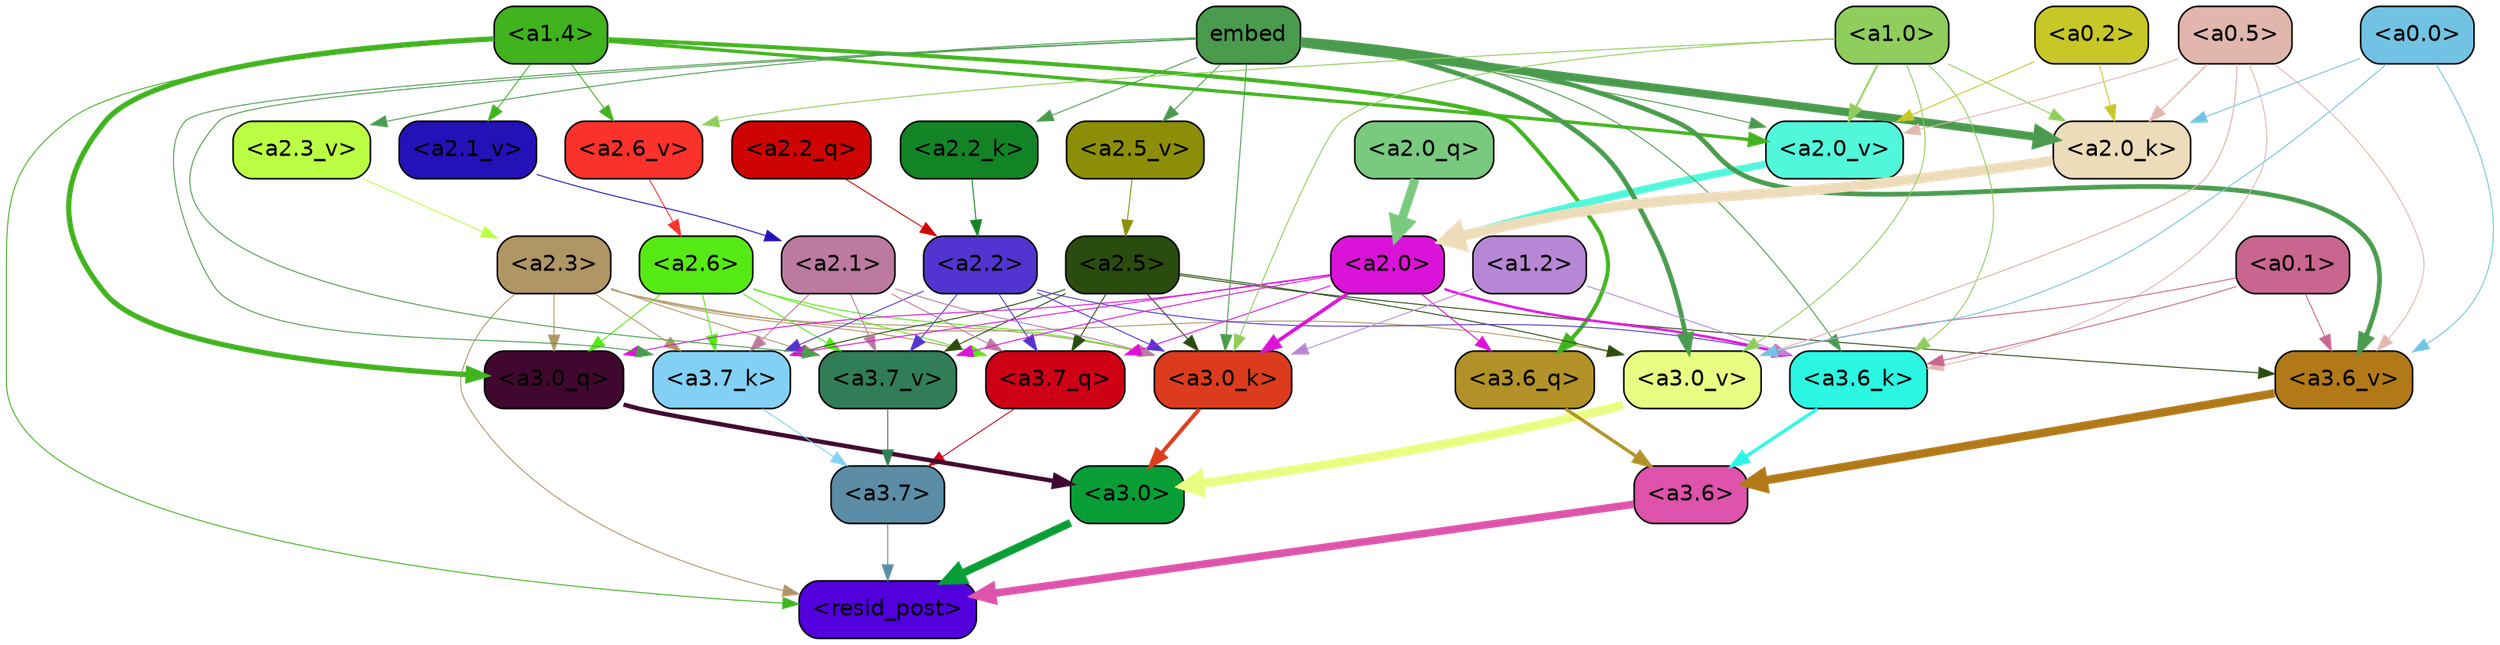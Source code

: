 strict digraph "" {
	graph [bgcolor=transparent,
		layout=dot,
		overlap=false,
		splines=true
	];
	"<a3.7>"	[color=black,
		fillcolor="#5b8da6",
		fontname=Helvetica,
		shape=box,
		style="filled, rounded"];
	"<resid_post>"	[color=black,
		fillcolor="#5200dc",
		fontname=Helvetica,
		shape=box,
		style="filled, rounded"];
	"<a3.7>" -> "<resid_post>"	[color="#5b8da6",
		penwidth=0.6];
	"<a3.6>"	[color=black,
		fillcolor="#de53ab",
		fontname=Helvetica,
		shape=box,
		style="filled, rounded"];
	"<a3.6>" -> "<resid_post>"	[color="#de53ab",
		penwidth=4.753257989883423];
	"<a3.0>"	[color=black,
		fillcolor="#089e35",
		fontname=Helvetica,
		shape=box,
		style="filled, rounded"];
	"<a3.0>" -> "<resid_post>"	[color="#089e35",
		penwidth=4.90053927898407];
	"<a2.3>"	[color=black,
		fillcolor="#b09565",
		fontname=Helvetica,
		shape=box,
		style="filled, rounded"];
	"<a2.3>" -> "<resid_post>"	[color="#b09565",
		penwidth=0.6];
	"<a3.7_q>"	[color=black,
		fillcolor="#ce0016",
		fontname=Helvetica,
		shape=box,
		style="filled, rounded"];
	"<a2.3>" -> "<a3.7_q>"	[color="#b09565",
		penwidth=0.6];
	"<a3.0_q>"	[color=black,
		fillcolor="#40082e",
		fontname=Helvetica,
		shape=box,
		style="filled, rounded"];
	"<a2.3>" -> "<a3.0_q>"	[color="#b09565",
		penwidth=0.6];
	"<a3.7_k>"	[color=black,
		fillcolor="#82d1f5",
		fontname=Helvetica,
		shape=box,
		style="filled, rounded"];
	"<a2.3>" -> "<a3.7_k>"	[color="#b09565",
		penwidth=0.6];
	"<a3.0_k>"	[color=black,
		fillcolor="#dc3c1d",
		fontname=Helvetica,
		shape=box,
		style="filled, rounded"];
	"<a2.3>" -> "<a3.0_k>"	[color="#b09565",
		penwidth=0.6];
	"<a3.7_v>"	[color=black,
		fillcolor="#317d57",
		fontname=Helvetica,
		shape=box,
		style="filled, rounded"];
	"<a2.3>" -> "<a3.7_v>"	[color="#b09565",
		penwidth=0.6];
	"<a3.0_v>"	[color=black,
		fillcolor="#eafd83",
		fontname=Helvetica,
		shape=box,
		style="filled, rounded"];
	"<a2.3>" -> "<a3.0_v>"	[color="#b09565",
		penwidth=0.6];
	"<a1.4>"	[color=black,
		fillcolor="#41b31e",
		fontname=Helvetica,
		shape=box,
		style="filled, rounded"];
	"<a1.4>" -> "<resid_post>"	[color="#41b31e",
		penwidth=0.6];
	"<a3.6_q>"	[color=black,
		fillcolor="#b29228",
		fontname=Helvetica,
		shape=box,
		style="filled, rounded"];
	"<a1.4>" -> "<a3.6_q>"	[color="#41b31e",
		penwidth=2.5149343013763428];
	"<a1.4>" -> "<a3.0_q>"	[color="#41b31e",
		penwidth=3.2760138511657715];
	"<a2.6_v>"	[color=black,
		fillcolor="#fb322b",
		fontname=Helvetica,
		shape=box,
		style="filled, rounded"];
	"<a1.4>" -> "<a2.6_v>"	[color="#41b31e",
		penwidth=0.6];
	"<a2.1_v>"	[color=black,
		fillcolor="#2411b8",
		fontname=Helvetica,
		shape=box,
		style="filled, rounded"];
	"<a1.4>" -> "<a2.1_v>"	[color="#41b31e",
		penwidth=0.6];
	"<a2.0_v>"	[color=black,
		fillcolor="#51f7da",
		fontname=Helvetica,
		shape=box,
		style="filled, rounded"];
	"<a1.4>" -> "<a2.0_v>"	[color="#41b31e",
		penwidth=2.0870713144540787];
	"<a3.7_q>" -> "<a3.7>"	[color="#ce0016",
		penwidth=0.6];
	"<a3.6_q>" -> "<a3.6>"	[color="#b29228",
		penwidth=2.091020345687866];
	"<a3.0_q>" -> "<a3.0>"	[color="#40082e",
		penwidth=2.7421876192092896];
	"<a3.7_k>" -> "<a3.7>"	[color="#82d1f5",
		penwidth=0.6];
	"<a3.6_k>"	[color=black,
		fillcolor="#2bf7e2",
		fontname=Helvetica,
		shape=box,
		style="filled, rounded"];
	"<a3.6_k>" -> "<a3.6>"	[color="#2bf7e2",
		penwidth=2.048597991466522];
	"<a3.0_k>" -> "<a3.0>"	[color="#dc3c1d",
		penwidth=2.476402521133423];
	"<a3.7_v>" -> "<a3.7>"	[color="#317d57",
		penwidth=0.6];
	"<a3.6_v>"	[color=black,
		fillcolor="#b27918",
		fontname=Helvetica,
		shape=box,
		style="filled, rounded"];
	"<a3.6_v>" -> "<a3.6>"	[color="#b27918",
		penwidth=5.2550448179244995];
	"<a3.0_v>" -> "<a3.0>"	[color="#eafd83",
		penwidth=5.652270674705505];
	"<a2.6>"	[color=black,
		fillcolor="#56ea14",
		fontname=Helvetica,
		shape=box,
		style="filled, rounded"];
	"<a2.6>" -> "<a3.7_q>"	[color="#56ea14",
		penwidth=0.6];
	"<a2.6>" -> "<a3.0_q>"	[color="#56ea14",
		penwidth=0.6];
	"<a2.6>" -> "<a3.7_k>"	[color="#56ea14",
		penwidth=0.6];
	"<a2.6>" -> "<a3.0_k>"	[color="#56ea14",
		penwidth=0.6];
	"<a2.6>" -> "<a3.7_v>"	[color="#56ea14",
		penwidth=0.6];
	"<a2.5>"	[color=black,
		fillcolor="#2a4d0f",
		fontname=Helvetica,
		shape=box,
		style="filled, rounded"];
	"<a2.5>" -> "<a3.7_q>"	[color="#2a4d0f",
		penwidth=0.6];
	"<a2.5>" -> "<a3.7_k>"	[color="#2a4d0f",
		penwidth=0.6];
	"<a2.5>" -> "<a3.0_k>"	[color="#2a4d0f",
		penwidth=0.6];
	"<a2.5>" -> "<a3.7_v>"	[color="#2a4d0f",
		penwidth=0.6];
	"<a2.5>" -> "<a3.6_v>"	[color="#2a4d0f",
		penwidth=0.6];
	"<a2.5>" -> "<a3.0_v>"	[color="#2a4d0f",
		penwidth=0.6];
	"<a2.2>"	[color=black,
		fillcolor="#5235d0",
		fontname=Helvetica,
		shape=box,
		style="filled, rounded"];
	"<a2.2>" -> "<a3.7_q>"	[color="#5235d0",
		penwidth=0.6];
	"<a2.2>" -> "<a3.7_k>"	[color="#5235d0",
		penwidth=0.6];
	"<a2.2>" -> "<a3.6_k>"	[color="#5235d0",
		penwidth=0.6];
	"<a2.2>" -> "<a3.0_k>"	[color="#5235d0",
		penwidth=0.6];
	"<a2.2>" -> "<a3.7_v>"	[color="#5235d0",
		penwidth=0.6];
	"<a2.1>"	[color=black,
		fillcolor="#bd7aa0",
		fontname=Helvetica,
		shape=box,
		style="filled, rounded"];
	"<a2.1>" -> "<a3.7_q>"	[color="#bd7aa0",
		penwidth=0.6];
	"<a2.1>" -> "<a3.7_k>"	[color="#bd7aa0",
		penwidth=0.6];
	"<a2.1>" -> "<a3.0_k>"	[color="#bd7aa0",
		penwidth=0.6];
	"<a2.1>" -> "<a3.7_v>"	[color="#bd7aa0",
		penwidth=0.6];
	"<a2.0>"	[color=black,
		fillcolor="#db12d8",
		fontname=Helvetica,
		shape=box,
		style="filled, rounded"];
	"<a2.0>" -> "<a3.7_q>"	[color="#db12d8",
		penwidth=0.6];
	"<a2.0>" -> "<a3.6_q>"	[color="#db12d8",
		penwidth=0.6];
	"<a2.0>" -> "<a3.0_q>"	[color="#db12d8",
		penwidth=0.6];
	"<a2.0>" -> "<a3.7_k>"	[color="#db12d8",
		penwidth=0.6];
	"<a2.0>" -> "<a3.6_k>"	[color="#db12d8",
		penwidth=1.5290023684501648];
	"<a2.0>" -> "<a3.0_k>"	[color="#db12d8",
		penwidth=2.2635570764541626];
	"<a2.0>" -> "<a3.7_v>"	[color="#db12d8",
		penwidth=0.6];
	embed	[color=black,
		fillcolor="#4a9b4d",
		fontname=Helvetica,
		shape=box,
		style="filled, rounded"];
	embed -> "<a3.7_k>"	[color="#4a9b4d",
		penwidth=0.6];
	embed -> "<a3.6_k>"	[color="#4a9b4d",
		penwidth=0.6];
	embed -> "<a3.0_k>"	[color="#4a9b4d",
		penwidth=0.6];
	embed -> "<a3.7_v>"	[color="#4a9b4d",
		penwidth=0.6];
	embed -> "<a3.6_v>"	[color="#4a9b4d",
		penwidth=2.9556376338005066];
	embed -> "<a3.0_v>"	[color="#4a9b4d",
		penwidth=2.972973108291626];
	"<a2.2_k>"	[color=black,
		fillcolor="#138425",
		fontname=Helvetica,
		shape=box,
		style="filled, rounded"];
	embed -> "<a2.2_k>"	[color="#4a9b4d",
		penwidth=0.6];
	"<a2.0_k>"	[color=black,
		fillcolor="#ecdcb9",
		fontname=Helvetica,
		shape=box,
		style="filled, rounded"];
	embed -> "<a2.0_k>"	[color="#4a9b4d",
		penwidth=5.094568967819214];
	"<a2.5_v>"	[color=black,
		fillcolor="#8c8e07",
		fontname=Helvetica,
		shape=box,
		style="filled, rounded"];
	embed -> "<a2.5_v>"	[color="#4a9b4d",
		penwidth=0.6];
	"<a2.3_v>"	[color=black,
		fillcolor="#baff44",
		fontname=Helvetica,
		shape=box,
		style="filled, rounded"];
	embed -> "<a2.3_v>"	[color="#4a9b4d",
		penwidth=0.6];
	embed -> "<a2.0_v>"	[color="#4a9b4d",
		penwidth=0.6];
	"<a1.2>"	[color=black,
		fillcolor="#b787d5",
		fontname=Helvetica,
		shape=box,
		style="filled, rounded"];
	"<a1.2>" -> "<a3.6_k>"	[color="#b787d5",
		penwidth=0.6];
	"<a1.2>" -> "<a3.0_k>"	[color="#b787d5",
		penwidth=0.6];
	"<a1.0>"	[color=black,
		fillcolor="#8fcd5d",
		fontname=Helvetica,
		shape=box,
		style="filled, rounded"];
	"<a1.0>" -> "<a3.6_k>"	[color="#8fcd5d",
		penwidth=0.6];
	"<a1.0>" -> "<a3.0_k>"	[color="#8fcd5d",
		penwidth=0.6];
	"<a1.0>" -> "<a3.0_v>"	[color="#8fcd5d",
		penwidth=0.6];
	"<a1.0>" -> "<a2.0_k>"	[color="#8fcd5d",
		penwidth=0.6];
	"<a1.0>" -> "<a2.6_v>"	[color="#8fcd5d",
		penwidth=0.6];
	"<a1.0>" -> "<a2.0_v>"	[color="#8fcd5d",
		penwidth=1.2152502536773682];
	"<a0.5>"	[color=black,
		fillcolor="#e1b6ac",
		fontname=Helvetica,
		shape=box,
		style="filled, rounded"];
	"<a0.5>" -> "<a3.6_k>"	[color="#e1b6ac",
		penwidth=0.6];
	"<a0.5>" -> "<a3.6_v>"	[color="#e1b6ac",
		penwidth=0.6];
	"<a0.5>" -> "<a3.0_v>"	[color="#e1b6ac",
		penwidth=0.6790935099124908];
	"<a0.5>" -> "<a2.0_k>"	[color="#e1b6ac",
		penwidth=0.8835153579711914];
	"<a0.5>" -> "<a2.0_v>"	[color="#e1b6ac",
		penwidth=0.6];
	"<a0.1>"	[color=black,
		fillcolor="#c9668f",
		fontname=Helvetica,
		shape=box,
		style="filled, rounded"];
	"<a0.1>" -> "<a3.6_k>"	[color="#c9668f",
		penwidth=0.6];
	"<a0.1>" -> "<a3.6_v>"	[color="#c9668f",
		penwidth=0.6];
	"<a0.1>" -> "<a3.0_v>"	[color="#c9668f",
		penwidth=0.6];
	"<a0.0>"	[color=black,
		fillcolor="#72c3e3",
		fontname=Helvetica,
		shape=box,
		style="filled, rounded"];
	"<a0.0>" -> "<a3.6_v>"	[color="#72c3e3",
		penwidth=0.6];
	"<a0.0>" -> "<a3.0_v>"	[color="#72c3e3",
		penwidth=0.6];
	"<a0.0>" -> "<a2.0_k>"	[color="#72c3e3",
		penwidth=0.6];
	"<a2.2_q>"	[color=black,
		fillcolor="#ce0402",
		fontname=Helvetica,
		shape=box,
		style="filled, rounded"];
	"<a2.2_q>" -> "<a2.2>"	[color="#ce0402",
		penwidth=0.6];
	"<a2.0_q>"	[color=black,
		fillcolor="#79c97f",
		fontname=Helvetica,
		shape=box,
		style="filled, rounded"];
	"<a2.0_q>" -> "<a2.0>"	[color="#79c97f",
		penwidth=5.557696580886841];
	"<a2.2_k>" -> "<a2.2>"	[color="#138425",
		penwidth=0.6];
	"<a2.0_k>" -> "<a2.0>"	[color="#ecdcb9",
		penwidth=6.320472955703735];
	"<a2.6_v>" -> "<a2.6>"	[color="#fb322b",
		penwidth=0.6];
	"<a2.5_v>" -> "<a2.5>"	[color="#8c8e07",
		penwidth=0.6];
	"<a2.3_v>" -> "<a2.3>"	[color="#baff44",
		penwidth=0.6];
	"<a2.1_v>" -> "<a2.1>"	[color="#2411b8",
		penwidth=0.6];
	"<a2.0_v>" -> "<a2.0>"	[color="#51f7da",
		penwidth=4.611755967140198];
	"<a0.2>"	[color=black,
		fillcolor="#c8c728",
		fontname=Helvetica,
		shape=box,
		style="filled, rounded"];
	"<a0.2>" -> "<a2.0_k>"	[color="#c8c728",
		penwidth=0.6];
	"<a0.2>" -> "<a2.0_v>"	[color="#c8c728",
		penwidth=0.6];
}
